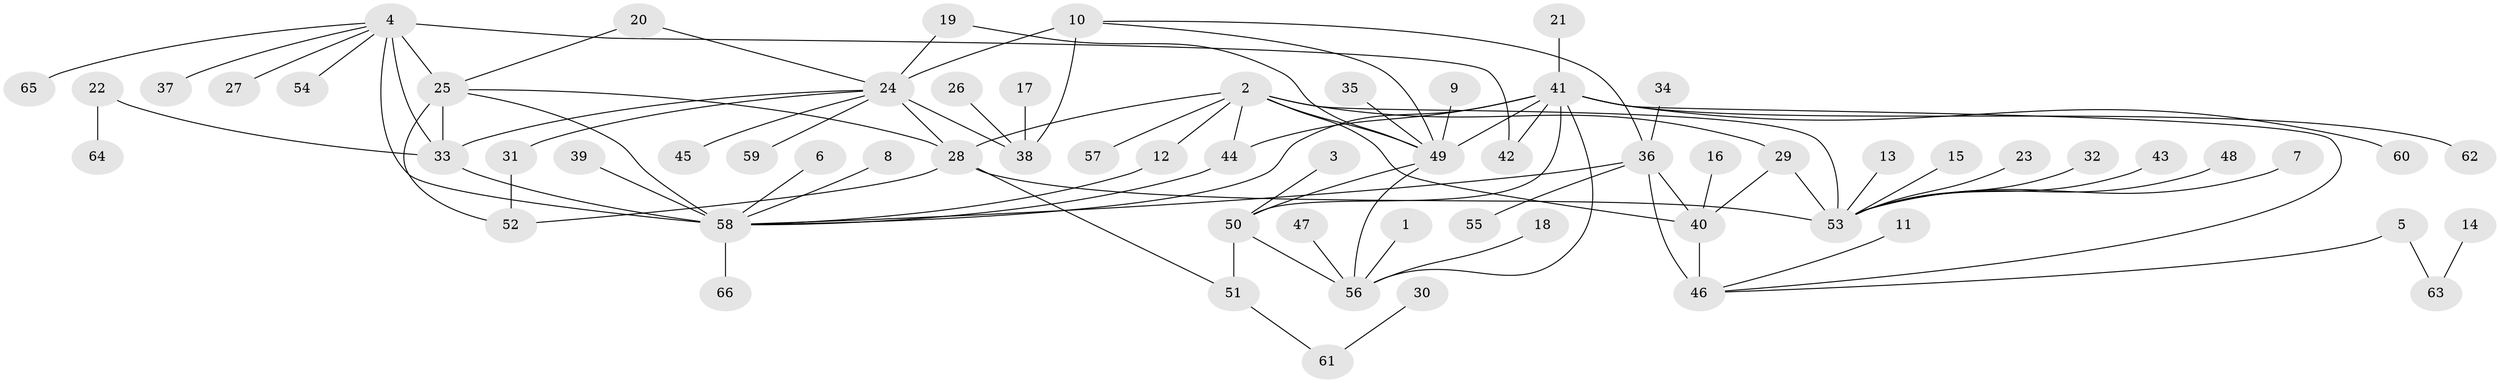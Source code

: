 // original degree distribution, {11: 0.022727272727272728, 8: 0.030303030303030304, 6: 0.022727272727272728, 7: 0.06818181818181818, 9: 0.06060606060606061, 15: 0.007575757575757576, 12: 0.007575757575757576, 10: 0.007575757575757576, 5: 0.007575757575757576, 2: 0.13636363636363635, 1: 0.5757575757575758, 4: 0.022727272727272728, 3: 0.030303030303030304}
// Generated by graph-tools (version 1.1) at 2025/02/03/09/25 03:02:35]
// undirected, 66 vertices, 91 edges
graph export_dot {
graph [start="1"]
  node [color=gray90,style=filled];
  1;
  2;
  3;
  4;
  5;
  6;
  7;
  8;
  9;
  10;
  11;
  12;
  13;
  14;
  15;
  16;
  17;
  18;
  19;
  20;
  21;
  22;
  23;
  24;
  25;
  26;
  27;
  28;
  29;
  30;
  31;
  32;
  33;
  34;
  35;
  36;
  37;
  38;
  39;
  40;
  41;
  42;
  43;
  44;
  45;
  46;
  47;
  48;
  49;
  50;
  51;
  52;
  53;
  54;
  55;
  56;
  57;
  58;
  59;
  60;
  61;
  62;
  63;
  64;
  65;
  66;
  1 -- 56 [weight=1.0];
  2 -- 12 [weight=1.0];
  2 -- 28 [weight=3.0];
  2 -- 29 [weight=1.0];
  2 -- 40 [weight=1.0];
  2 -- 44 [weight=1.0];
  2 -- 49 [weight=1.0];
  2 -- 53 [weight=6.0];
  2 -- 57 [weight=1.0];
  3 -- 50 [weight=1.0];
  4 -- 25 [weight=4.0];
  4 -- 27 [weight=1.0];
  4 -- 33 [weight=2.0];
  4 -- 37 [weight=1.0];
  4 -- 42 [weight=1.0];
  4 -- 54 [weight=1.0];
  4 -- 58 [weight=2.0];
  4 -- 65 [weight=1.0];
  5 -- 46 [weight=1.0];
  5 -- 63 [weight=1.0];
  6 -- 58 [weight=1.0];
  7 -- 53 [weight=1.0];
  8 -- 58 [weight=1.0];
  9 -- 49 [weight=1.0];
  10 -- 24 [weight=4.0];
  10 -- 36 [weight=1.0];
  10 -- 38 [weight=4.0];
  10 -- 49 [weight=1.0];
  11 -- 46 [weight=1.0];
  12 -- 58 [weight=1.0];
  13 -- 53 [weight=1.0];
  14 -- 63 [weight=1.0];
  15 -- 53 [weight=1.0];
  16 -- 40 [weight=1.0];
  17 -- 38 [weight=1.0];
  18 -- 56 [weight=1.0];
  19 -- 24 [weight=1.0];
  19 -- 49 [weight=1.0];
  20 -- 24 [weight=1.0];
  20 -- 25 [weight=1.0];
  21 -- 41 [weight=1.0];
  22 -- 33 [weight=1.0];
  22 -- 64 [weight=1.0];
  23 -- 53 [weight=1.0];
  24 -- 28 [weight=1.0];
  24 -- 31 [weight=1.0];
  24 -- 33 [weight=1.0];
  24 -- 38 [weight=4.0];
  24 -- 45 [weight=1.0];
  24 -- 59 [weight=1.0];
  25 -- 28 [weight=1.0];
  25 -- 33 [weight=2.0];
  25 -- 52 [weight=1.0];
  25 -- 58 [weight=2.0];
  26 -- 38 [weight=1.0];
  28 -- 51 [weight=1.0];
  28 -- 52 [weight=1.0];
  28 -- 53 [weight=2.0];
  29 -- 40 [weight=1.0];
  29 -- 53 [weight=1.0];
  30 -- 61 [weight=1.0];
  31 -- 52 [weight=1.0];
  32 -- 53 [weight=1.0];
  33 -- 58 [weight=1.0];
  34 -- 36 [weight=1.0];
  35 -- 49 [weight=1.0];
  36 -- 40 [weight=4.0];
  36 -- 46 [weight=4.0];
  36 -- 55 [weight=1.0];
  36 -- 58 [weight=1.0];
  39 -- 58 [weight=1.0];
  40 -- 46 [weight=4.0];
  41 -- 42 [weight=1.0];
  41 -- 44 [weight=1.0];
  41 -- 46 [weight=1.0];
  41 -- 49 [weight=4.0];
  41 -- 50 [weight=2.0];
  41 -- 56 [weight=2.0];
  41 -- 58 [weight=1.0];
  41 -- 60 [weight=1.0];
  41 -- 62 [weight=1.0];
  43 -- 53 [weight=1.0];
  44 -- 58 [weight=1.0];
  47 -- 56 [weight=1.0];
  48 -- 53 [weight=1.0];
  49 -- 50 [weight=2.0];
  49 -- 56 [weight=2.0];
  50 -- 51 [weight=1.0];
  50 -- 56 [weight=1.0];
  51 -- 61 [weight=1.0];
  58 -- 66 [weight=1.0];
}
